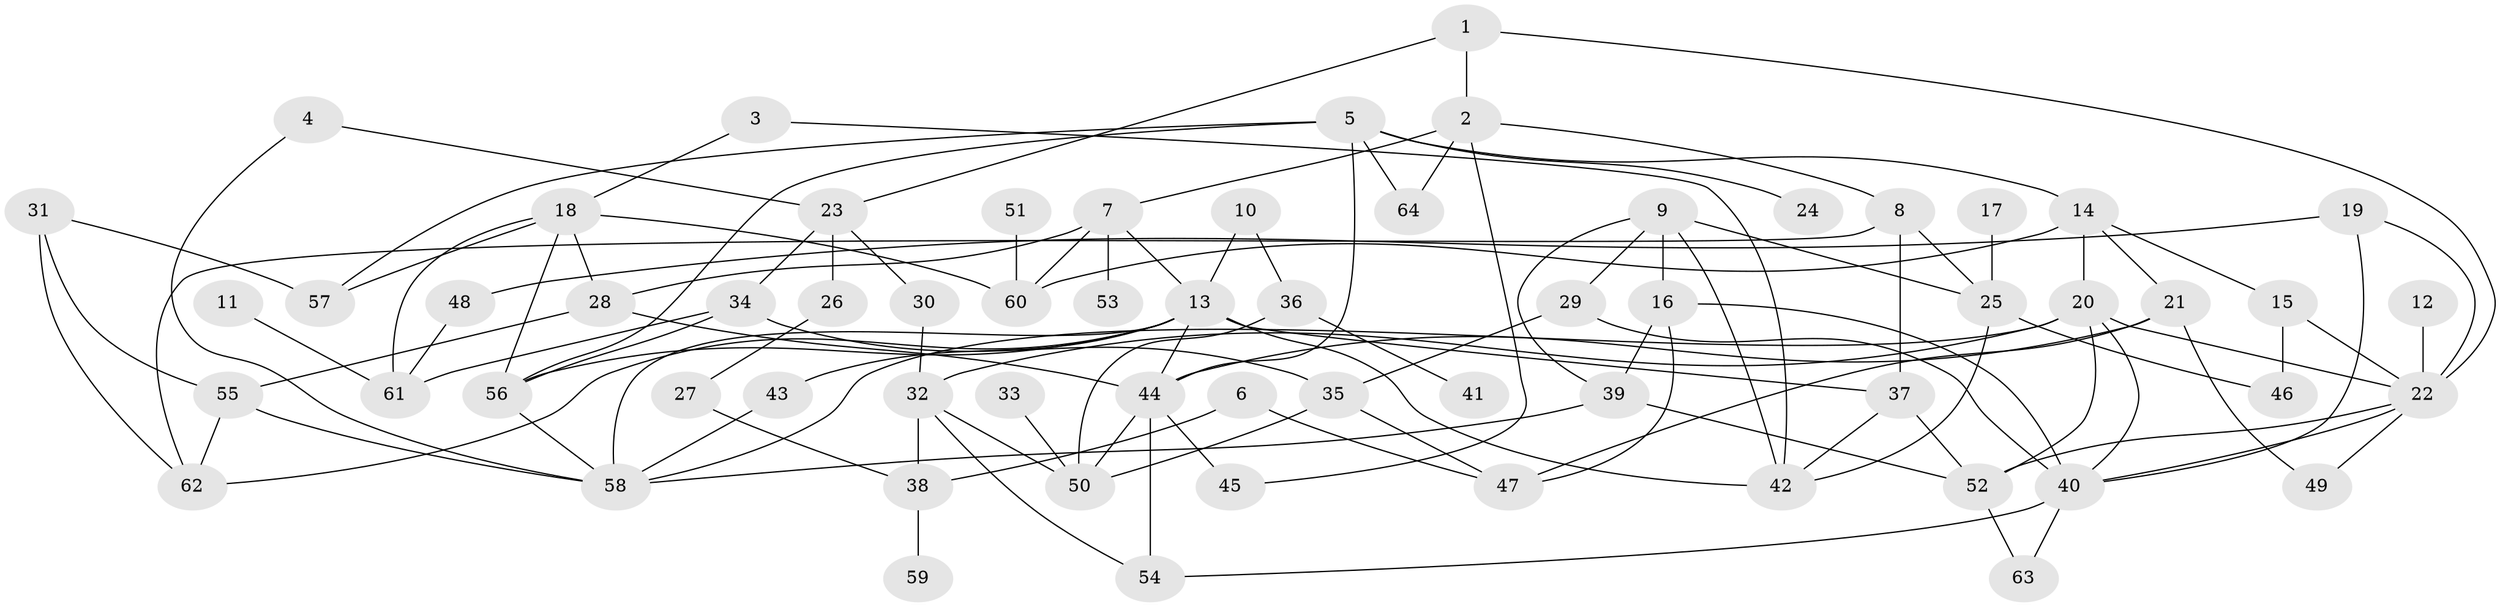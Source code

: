 // original degree distribution, {6: 0.0390625, 5: 0.1015625, 4: 0.1328125, 9: 0.0078125, 8: 0.015625, 3: 0.1875, 2: 0.265625, 1: 0.25}
// Generated by graph-tools (version 1.1) at 2025/01/03/09/25 03:01:08]
// undirected, 64 vertices, 114 edges
graph export_dot {
graph [start="1"]
  node [color=gray90,style=filled];
  1;
  2;
  3;
  4;
  5;
  6;
  7;
  8;
  9;
  10;
  11;
  12;
  13;
  14;
  15;
  16;
  17;
  18;
  19;
  20;
  21;
  22;
  23;
  24;
  25;
  26;
  27;
  28;
  29;
  30;
  31;
  32;
  33;
  34;
  35;
  36;
  37;
  38;
  39;
  40;
  41;
  42;
  43;
  44;
  45;
  46;
  47;
  48;
  49;
  50;
  51;
  52;
  53;
  54;
  55;
  56;
  57;
  58;
  59;
  60;
  61;
  62;
  63;
  64;
  1 -- 2 [weight=1.0];
  1 -- 22 [weight=1.0];
  1 -- 23 [weight=1.0];
  2 -- 7 [weight=1.0];
  2 -- 8 [weight=1.0];
  2 -- 45 [weight=1.0];
  2 -- 64 [weight=1.0];
  3 -- 18 [weight=1.0];
  3 -- 42 [weight=1.0];
  4 -- 23 [weight=1.0];
  4 -- 58 [weight=1.0];
  5 -- 14 [weight=1.0];
  5 -- 24 [weight=1.0];
  5 -- 44 [weight=1.0];
  5 -- 56 [weight=1.0];
  5 -- 57 [weight=1.0];
  5 -- 64 [weight=1.0];
  6 -- 38 [weight=1.0];
  6 -- 47 [weight=1.0];
  7 -- 13 [weight=1.0];
  7 -- 28 [weight=1.0];
  7 -- 53 [weight=1.0];
  7 -- 60 [weight=1.0];
  8 -- 25 [weight=1.0];
  8 -- 37 [weight=1.0];
  8 -- 62 [weight=1.0];
  9 -- 16 [weight=1.0];
  9 -- 25 [weight=1.0];
  9 -- 29 [weight=1.0];
  9 -- 39 [weight=1.0];
  9 -- 42 [weight=1.0];
  10 -- 13 [weight=1.0];
  10 -- 36 [weight=1.0];
  11 -- 61 [weight=1.0];
  12 -- 22 [weight=1.0];
  13 -- 37 [weight=1.0];
  13 -- 42 [weight=1.0];
  13 -- 43 [weight=1.0];
  13 -- 44 [weight=1.0];
  13 -- 56 [weight=1.0];
  13 -- 58 [weight=1.0];
  13 -- 62 [weight=1.0];
  14 -- 15 [weight=1.0];
  14 -- 20 [weight=1.0];
  14 -- 21 [weight=1.0];
  14 -- 60 [weight=1.0];
  15 -- 22 [weight=1.0];
  15 -- 46 [weight=1.0];
  16 -- 39 [weight=1.0];
  16 -- 40 [weight=1.0];
  16 -- 47 [weight=1.0];
  17 -- 25 [weight=1.0];
  18 -- 28 [weight=1.0];
  18 -- 56 [weight=1.0];
  18 -- 57 [weight=1.0];
  18 -- 60 [weight=1.0];
  18 -- 61 [weight=1.0];
  19 -- 22 [weight=1.0];
  19 -- 40 [weight=1.0];
  19 -- 48 [weight=1.0];
  20 -- 22 [weight=1.0];
  20 -- 32 [weight=1.0];
  20 -- 40 [weight=1.0];
  20 -- 52 [weight=1.0];
  20 -- 58 [weight=1.0];
  21 -- 44 [weight=1.0];
  21 -- 47 [weight=1.0];
  21 -- 49 [weight=1.0];
  22 -- 40 [weight=1.0];
  22 -- 49 [weight=1.0];
  22 -- 52 [weight=1.0];
  23 -- 26 [weight=2.0];
  23 -- 30 [weight=1.0];
  23 -- 34 [weight=1.0];
  25 -- 42 [weight=1.0];
  25 -- 46 [weight=1.0];
  26 -- 27 [weight=1.0];
  27 -- 38 [weight=1.0];
  28 -- 44 [weight=1.0];
  28 -- 55 [weight=1.0];
  29 -- 35 [weight=1.0];
  29 -- 40 [weight=1.0];
  30 -- 32 [weight=1.0];
  31 -- 55 [weight=1.0];
  31 -- 57 [weight=1.0];
  31 -- 62 [weight=1.0];
  32 -- 38 [weight=1.0];
  32 -- 50 [weight=1.0];
  32 -- 54 [weight=1.0];
  33 -- 50 [weight=1.0];
  34 -- 35 [weight=1.0];
  34 -- 56 [weight=1.0];
  34 -- 61 [weight=1.0];
  35 -- 47 [weight=1.0];
  35 -- 50 [weight=1.0];
  36 -- 41 [weight=1.0];
  36 -- 50 [weight=1.0];
  37 -- 42 [weight=1.0];
  37 -- 52 [weight=1.0];
  38 -- 59 [weight=1.0];
  39 -- 52 [weight=1.0];
  39 -- 58 [weight=1.0];
  40 -- 54 [weight=1.0];
  40 -- 63 [weight=1.0];
  43 -- 58 [weight=1.0];
  44 -- 45 [weight=1.0];
  44 -- 50 [weight=1.0];
  44 -- 54 [weight=1.0];
  48 -- 61 [weight=1.0];
  51 -- 60 [weight=1.0];
  52 -- 63 [weight=1.0];
  55 -- 58 [weight=1.0];
  55 -- 62 [weight=1.0];
  56 -- 58 [weight=1.0];
}
